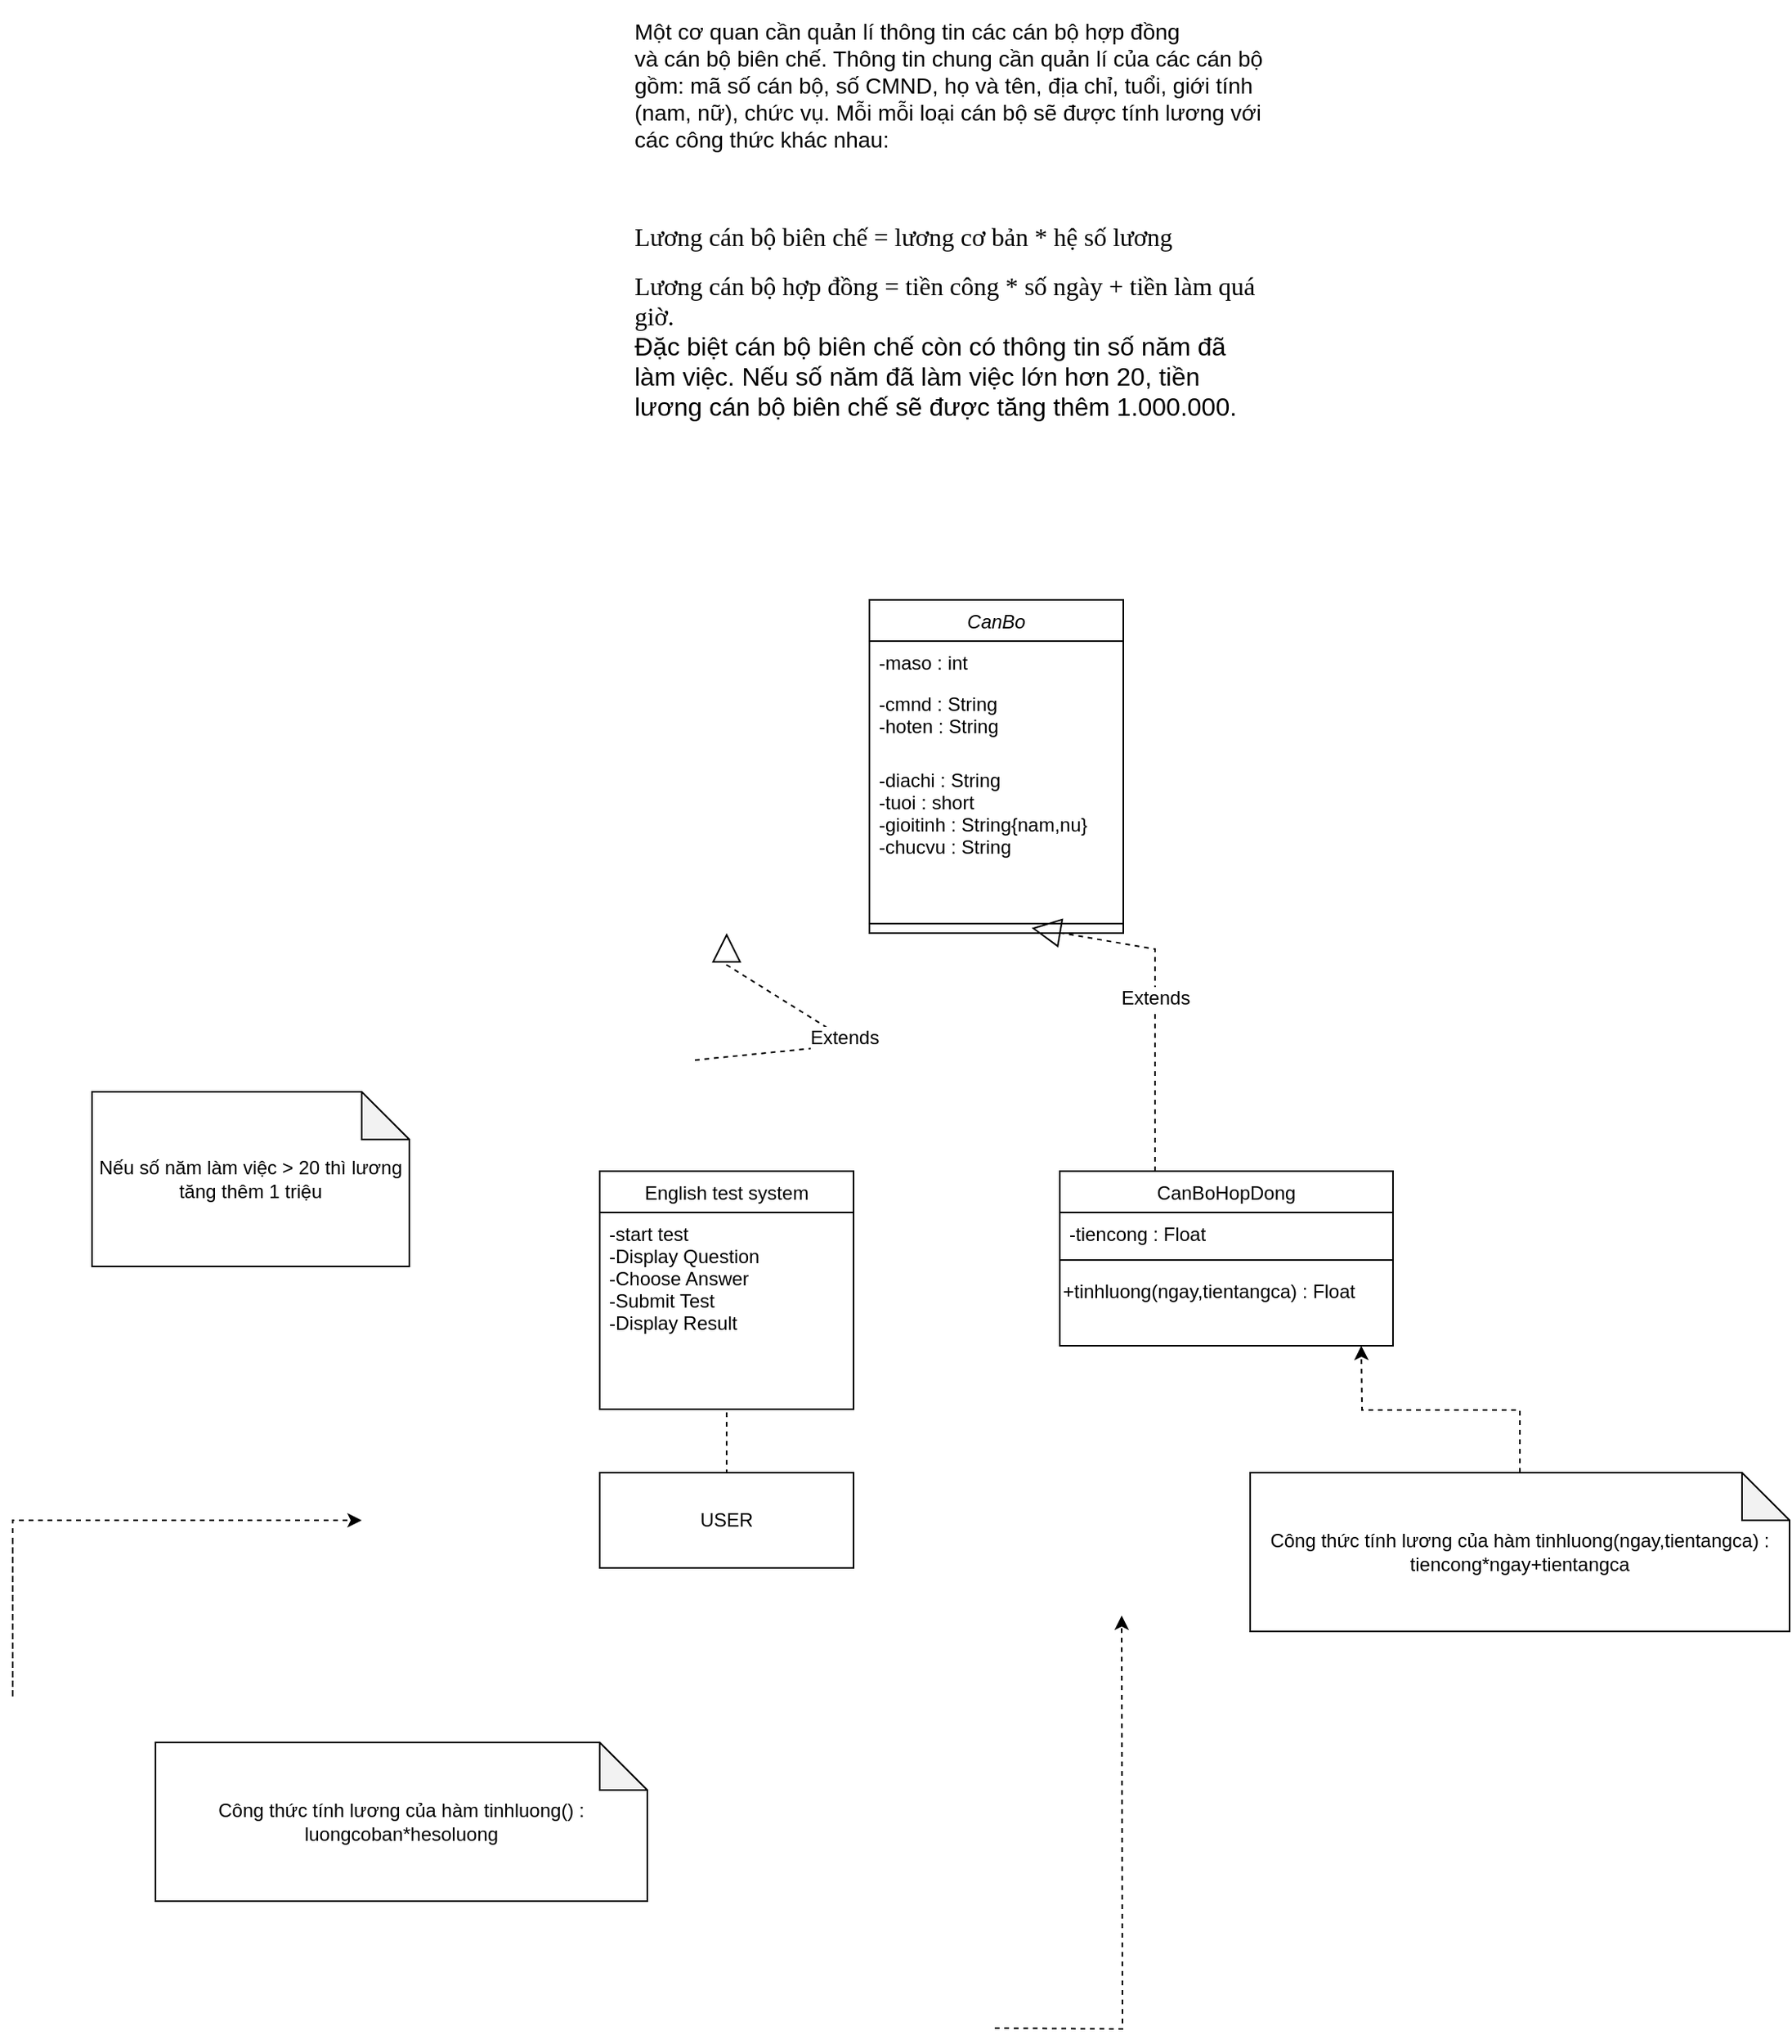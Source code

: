 <mxfile version="22.1.7" type="github">
  <diagram id="C5RBs43oDa-KdzZeNtuy" name="Page-1">
    <mxGraphModel dx="1707" dy="1647" grid="1" gridSize="10" guides="1" tooltips="1" connect="1" arrows="1" fold="1" page="1" pageScale="1" pageWidth="827" pageHeight="1169" math="0" shadow="0">
      <root>
        <mxCell id="WIyWlLk6GJQsqaUBKTNV-0" />
        <mxCell id="WIyWlLk6GJQsqaUBKTNV-1" parent="WIyWlLk6GJQsqaUBKTNV-0" />
        <mxCell id="zkfFHV4jXpPFQw0GAbJ--0" value="CanBo" style="swimlane;fontStyle=2;align=center;verticalAlign=top;childLayout=stackLayout;horizontal=1;startSize=26;horizontalStack=0;resizeParent=1;resizeLast=0;collapsible=1;marginBottom=0;rounded=0;shadow=0;strokeWidth=1;" parent="WIyWlLk6GJQsqaUBKTNV-1" vertex="1">
          <mxGeometry x="220" y="120" width="160" height="210" as="geometry">
            <mxRectangle x="220" y="120" width="160" height="26" as="alternateBounds" />
          </mxGeometry>
        </mxCell>
        <mxCell id="zkfFHV4jXpPFQw0GAbJ--1" value="-maso : int&#xa;" style="text;align=left;verticalAlign=top;spacingLeft=4;spacingRight=4;overflow=hidden;rotatable=0;points=[[0,0.5],[1,0.5]];portConstraint=eastwest;" parent="zkfFHV4jXpPFQw0GAbJ--0" vertex="1">
          <mxGeometry y="26" width="160" height="26" as="geometry" />
        </mxCell>
        <mxCell id="zkfFHV4jXpPFQw0GAbJ--2" value="-cmnd : String&#xa;-hoten : String&#xa;" style="text;align=left;verticalAlign=top;spacingLeft=4;spacingRight=4;overflow=hidden;rotatable=0;points=[[0,0.5],[1,0.5]];portConstraint=eastwest;rounded=0;shadow=0;html=0;" parent="zkfFHV4jXpPFQw0GAbJ--0" vertex="1">
          <mxGeometry y="52" width="160" height="48" as="geometry" />
        </mxCell>
        <mxCell id="zkfFHV4jXpPFQw0GAbJ--3" value="-diachi : String &#xa;-tuoi : short &#xa;-gioitinh : String{nam,nu}&#xa;-chucvu : String" style="text;align=left;verticalAlign=top;spacingLeft=4;spacingRight=4;overflow=hidden;rotatable=0;points=[[0,0.5],[1,0.5]];portConstraint=eastwest;rounded=0;shadow=0;html=0;" parent="zkfFHV4jXpPFQw0GAbJ--0" vertex="1">
          <mxGeometry y="100" width="160" height="100" as="geometry" />
        </mxCell>
        <mxCell id="zkfFHV4jXpPFQw0GAbJ--4" value="" style="line;html=1;strokeWidth=1;align=left;verticalAlign=middle;spacingTop=-1;spacingLeft=3;spacingRight=3;rotatable=0;labelPosition=right;points=[];portConstraint=eastwest;" parent="zkfFHV4jXpPFQw0GAbJ--0" vertex="1">
          <mxGeometry y="200" width="160" height="8" as="geometry" />
        </mxCell>
        <mxCell id="zkfFHV4jXpPFQw0GAbJ--6" value="English test system" style="swimlane;fontStyle=0;align=center;verticalAlign=top;childLayout=stackLayout;horizontal=1;startSize=26;horizontalStack=0;resizeParent=1;resizeLast=0;collapsible=1;marginBottom=0;rounded=0;shadow=0;strokeWidth=1;" parent="WIyWlLk6GJQsqaUBKTNV-1" vertex="1">
          <mxGeometry x="50" y="480" width="160" height="150" as="geometry">
            <mxRectangle x="130" y="380" width="160" height="26" as="alternateBounds" />
          </mxGeometry>
        </mxCell>
        <mxCell id="zkfFHV4jXpPFQw0GAbJ--7" value="-start test&#xa;-Display Question  &#xa;-Choose Answer &#xa;-Submit Test&#xa;-Display Result&#xa;" style="text;align=left;verticalAlign=top;spacingLeft=4;spacingRight=4;overflow=hidden;rotatable=0;points=[[0,0.5],[1,0.5]];portConstraint=eastwest;" parent="zkfFHV4jXpPFQw0GAbJ--6" vertex="1">
          <mxGeometry y="26" width="160" height="84" as="geometry" />
        </mxCell>
        <mxCell id="zkfFHV4jXpPFQw0GAbJ--13" value="CanBoHopDong" style="swimlane;fontStyle=0;align=center;verticalAlign=top;childLayout=stackLayout;horizontal=1;startSize=26;horizontalStack=0;resizeParent=1;resizeLast=0;collapsible=1;marginBottom=0;rounded=0;shadow=0;strokeWidth=1;" parent="WIyWlLk6GJQsqaUBKTNV-1" vertex="1">
          <mxGeometry x="340" y="480" width="210" height="110" as="geometry">
            <mxRectangle x="340" y="380" width="170" height="26" as="alternateBounds" />
          </mxGeometry>
        </mxCell>
        <mxCell id="eNPGDp7keuERDZnl21pC-16" value="Extends" style="endArrow=block;endSize=16;endFill=0;html=1;rounded=0;dashed=1;fontSize=12;entryX=0.639;entryY=0.85;entryDx=0;entryDy=0;entryPerimeter=0;" parent="zkfFHV4jXpPFQw0GAbJ--13" target="zkfFHV4jXpPFQw0GAbJ--4" edge="1">
          <mxGeometry width="160" relative="1" as="geometry">
            <mxPoint x="60" as="sourcePoint" />
            <mxPoint x="220" as="targetPoint" />
            <Array as="points">
              <mxPoint x="60" y="-140" />
            </Array>
          </mxGeometry>
        </mxCell>
        <mxCell id="zkfFHV4jXpPFQw0GAbJ--14" value="-tiencong : Float" style="text;align=left;verticalAlign=top;spacingLeft=4;spacingRight=4;overflow=hidden;rotatable=0;points=[[0,0.5],[1,0.5]];portConstraint=eastwest;" parent="zkfFHV4jXpPFQw0GAbJ--13" vertex="1">
          <mxGeometry y="26" width="210" height="26" as="geometry" />
        </mxCell>
        <mxCell id="zkfFHV4jXpPFQw0GAbJ--15" value="" style="line;html=1;strokeWidth=1;align=left;verticalAlign=middle;spacingTop=-1;spacingLeft=3;spacingRight=3;rotatable=0;labelPosition=right;points=[];portConstraint=eastwest;" parent="zkfFHV4jXpPFQw0GAbJ--13" vertex="1">
          <mxGeometry y="52" width="210" height="8" as="geometry" />
        </mxCell>
        <mxCell id="eNPGDp7keuERDZnl21pC-7" value="&lt;font style=&quot;font-size: 12px;&quot;&gt;+tinhluong(ngay,tientangca) : Float&lt;/font&gt;" style="text;html=1;align=left;verticalAlign=middle;resizable=0;points=[];autosize=1;strokeColor=none;fillColor=none;fontSize=14;" parent="zkfFHV4jXpPFQw0GAbJ--13" vertex="1">
          <mxGeometry y="60" width="210" height="30" as="geometry" />
        </mxCell>
        <mxCell id="eNPGDp7keuERDZnl21pC-0" value="&lt;p class=&quot;MsoNormal&quot;&gt;&lt;span&gt;&lt;font style=&quot;font-size: 14px;&quot;&gt;Một cơ quan cần quản lí thông tin các cán bộ hợp đồng&lt;br&gt;và cán bộ biên chế. Thông tin chung cần quản lí của các cán bộ gồm: mã số cán bộ, số CMND, họ và tên, địa chỉ, tuổi, giới tính (nam, nữ), chức vụ. Mỗi mỗi loại cán bộ sẽ được tính lương với các công thức khác nhau:&lt;/font&gt;&lt;/span&gt;&lt;/p&gt;&lt;font size=&quot;3&quot;&gt;&lt;br&gt;&lt;/font&gt;&lt;p class=&quot;MsoNormal&quot;&gt;&lt;font size=&quot;3&quot;&gt;&lt;span style=&quot;line-height: 107%; font-family: &amp;quot;Times New Roman&amp;quot;, serif;&quot;&gt;Lương cán bộ biên chế = lương cơ bản * hệ số lương&lt;/span&gt;&lt;/font&gt;&lt;/p&gt;&lt;span style=&quot;font-family: &amp;quot;Times New Roman&amp;quot;, serif; font-size: medium; background-color: initial;&quot;&gt;Lương cán bộ hợp đồng = tiền công * số ngày + tiền làm quá giờ.&lt;/span&gt;&lt;span style=&quot;font-size: medium; background-color: initial;&quot;&gt;&lt;br&gt;&lt;/span&gt;&lt;span style=&quot;font-size: medium; background-color: initial;&quot;&gt;Đặc biệt cán bộ&amp;nbsp;&lt;/span&gt;&lt;span style=&quot;font-size: medium; background-color: initial;&quot;&gt;biên chế còn có thông tin số năm đã làm việc. Nếu số năm đã làm việc lớn hơn 20,&amp;nbsp;&lt;/span&gt;&lt;span style=&quot;font-size: medium; background-color: initial;&quot;&gt;tiền lương cán bộ biên chế sẽ được tăng thêm 1.000.000.&amp;nbsp;&lt;/span&gt;&lt;span style=&quot;font-size: medium; background-color: initial;&quot;&gt;&lt;br&gt;&lt;/span&gt;" style="text;html=1;strokeColor=none;fillColor=none;align=left;verticalAlign=middle;whiteSpace=wrap;rounded=0;" parent="WIyWlLk6GJQsqaUBKTNV-1" vertex="1">
          <mxGeometry x="70" y="-150" width="400" height="50" as="geometry" />
        </mxCell>
        <mxCell id="eNPGDp7keuERDZnl21pC-9" style="edgeStyle=orthogonalEdgeStyle;rounded=0;orthogonalLoop=1;jettySize=auto;html=1;fontSize=12;dashed=1;" parent="WIyWlLk6GJQsqaUBKTNV-1" edge="1">
          <mxGeometry relative="1" as="geometry">
            <mxPoint x="379" y="760" as="targetPoint" />
            <mxPoint x="299" y="1020" as="sourcePoint" />
          </mxGeometry>
        </mxCell>
        <mxCell id="eNPGDp7keuERDZnl21pC-8" value="Công thức tính lương của hàm tinhluong() :&lt;br&gt;luongcoban*hesoluong" style="shape=note;whiteSpace=wrap;html=1;backgroundOutline=1;darkOpacity=0.05;fontSize=12;" parent="WIyWlLk6GJQsqaUBKTNV-1" vertex="1">
          <mxGeometry x="-230" y="840" width="310" height="100" as="geometry" />
        </mxCell>
        <mxCell id="eNPGDp7keuERDZnl21pC-11" style="edgeStyle=orthogonalEdgeStyle;rounded=0;orthogonalLoop=1;jettySize=auto;html=1;dashed=1;fontSize=12;" parent="WIyWlLk6GJQsqaUBKTNV-1" source="eNPGDp7keuERDZnl21pC-10" edge="1">
          <mxGeometry relative="1" as="geometry">
            <mxPoint x="530" y="590" as="targetPoint" />
          </mxGeometry>
        </mxCell>
        <mxCell id="eNPGDp7keuERDZnl21pC-10" value="Công thức tính lương của hàm tinhluong(ngay,tientangca) :&lt;br&gt;tiencong*ngay+tientangca" style="shape=note;whiteSpace=wrap;html=1;backgroundOutline=1;darkOpacity=0.05;fontSize=12;" parent="WIyWlLk6GJQsqaUBKTNV-1" vertex="1">
          <mxGeometry x="460" y="670" width="340" height="100" as="geometry" />
        </mxCell>
        <mxCell id="eNPGDp7keuERDZnl21pC-13" style="edgeStyle=orthogonalEdgeStyle;rounded=0;orthogonalLoop=1;jettySize=auto;html=1;dashed=1;fontSize=12;" parent="WIyWlLk6GJQsqaUBKTNV-1" edge="1">
          <mxGeometry relative="1" as="geometry">
            <mxPoint x="-320" y="712" as="sourcePoint" />
            <mxPoint x="-100" y="700" as="targetPoint" />
            <Array as="points">
              <mxPoint x="-320" y="812" />
              <mxPoint x="-320" y="812" />
            </Array>
          </mxGeometry>
        </mxCell>
        <mxCell id="eNPGDp7keuERDZnl21pC-12" value="Nếu số năm làm việc &amp;gt; 20 thì lương tăng thêm 1 triệu" style="shape=note;whiteSpace=wrap;html=1;backgroundOutline=1;darkOpacity=0.05;fontSize=12;" parent="WIyWlLk6GJQsqaUBKTNV-1" vertex="1">
          <mxGeometry x="-270" y="430" width="200" height="110" as="geometry" />
        </mxCell>
        <mxCell id="eNPGDp7keuERDZnl21pC-15" value="Extends" style="endArrow=block;endSize=16;endFill=0;html=1;rounded=0;dashed=1;fontSize=12;" parent="WIyWlLk6GJQsqaUBKTNV-1" edge="1">
          <mxGeometry width="160" relative="1" as="geometry">
            <mxPoint x="110" y="410" as="sourcePoint" />
            <mxPoint x="130" y="330" as="targetPoint" />
            <Array as="points">
              <mxPoint x="210" y="400" />
              <mxPoint x="130" y="350" />
            </Array>
          </mxGeometry>
        </mxCell>
        <mxCell id="saPXO_HMeHdtvBiJ8QkJ-5" value="" style="endArrow=none;dashed=1;html=1;rounded=0;" edge="1" parent="WIyWlLk6GJQsqaUBKTNV-1">
          <mxGeometry width="50" height="50" relative="1" as="geometry">
            <mxPoint x="170" y="630" as="sourcePoint" />
            <mxPoint x="130" y="670" as="targetPoint" />
            <Array as="points">
              <mxPoint x="130" y="630" />
            </Array>
          </mxGeometry>
        </mxCell>
        <mxCell id="saPXO_HMeHdtvBiJ8QkJ-6" value="USER" style="rounded=0;whiteSpace=wrap;html=1;" vertex="1" parent="WIyWlLk6GJQsqaUBKTNV-1">
          <mxGeometry x="50" y="670" width="160" height="60" as="geometry" />
        </mxCell>
      </root>
    </mxGraphModel>
  </diagram>
</mxfile>
